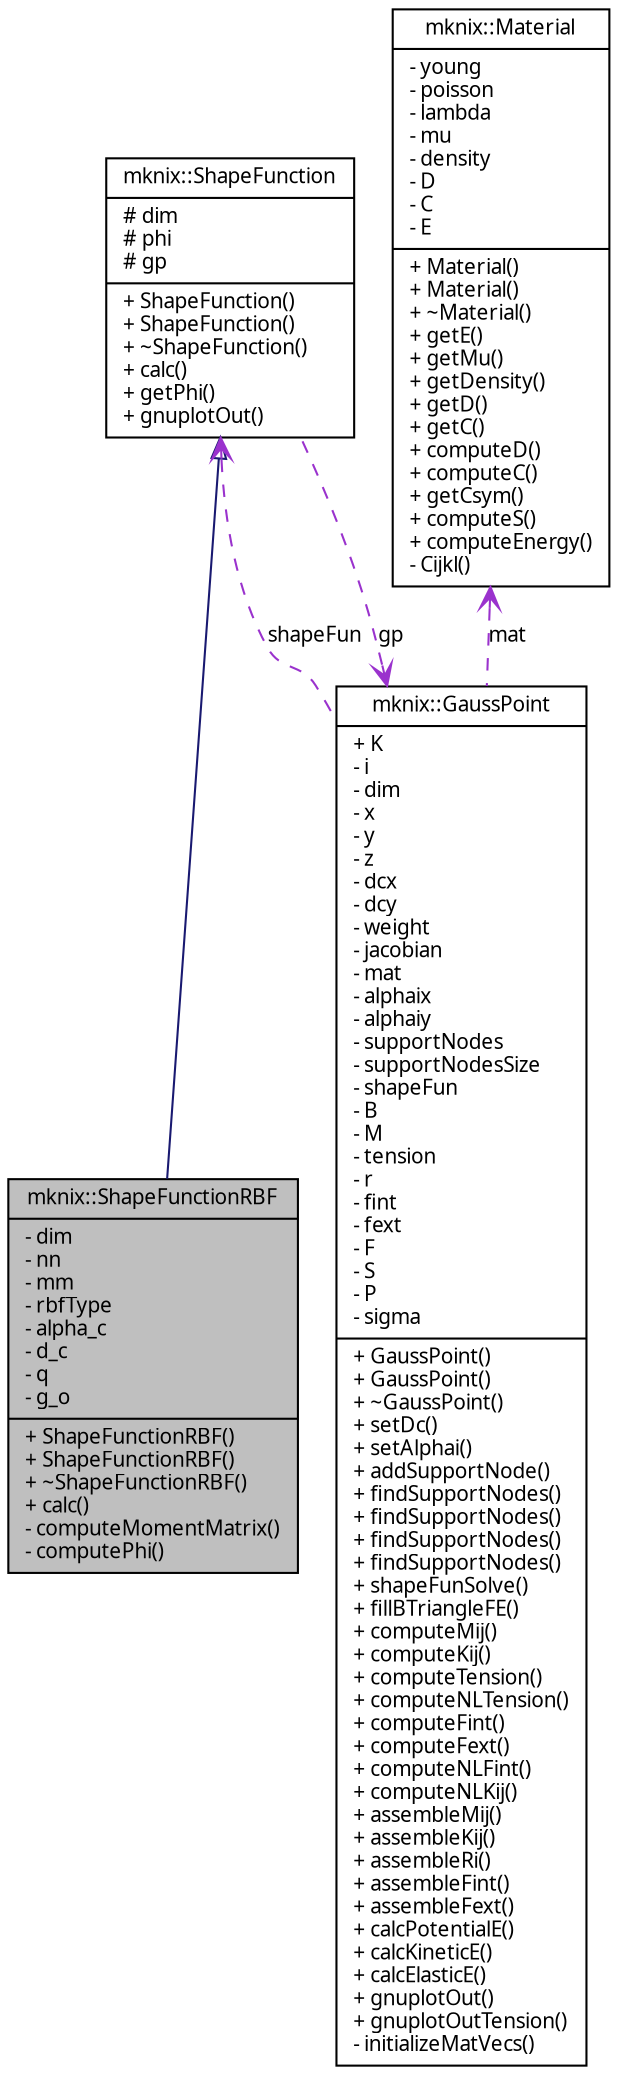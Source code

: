 digraph G
{
  edge [fontname="FreeSans.ttf",fontsize=10,labelfontname="FreeSans.ttf",labelfontsize=10];
  node [fontname="FreeSans.ttf",fontsize=10,shape=record];
  Node1 [label="{mknix::ShapeFunctionRBF\n|- dim\l- nn\l- mm\l- rbfType\l- alpha_c\l- d_c\l- q\l- g_o\l|+ ShapeFunctionRBF()\l+ ShapeFunctionRBF()\l+ ~ShapeFunctionRBF()\l+ calc()\l- computeMomentMatrix()\l- computePhi()\l}",height=0.2,width=0.4,color="black", fillcolor="grey75", style="filled" fontcolor="black"];
  Node2 -> Node1 [dir=back,color="midnightblue",fontsize=10,style="solid",arrowtail="empty"];
  Node2 [label="{mknix::ShapeFunction\n|# dim\l# phi\l# gp\l|+ ShapeFunction()\l+ ShapeFunction()\l+ ~ShapeFunction()\l+ calc()\l+ getPhi()\l+ gnuplotOut()\l}",height=0.2,width=0.4,color="black", fillcolor="white", style="filled",URL="$classmknix_1_1ShapeFunction.html"];
  Node3 -> Node2 [dir=back,color="darkorchid3",fontsize=10,style="dashed",label="gp",arrowtail="open"];
  Node3 [label="{mknix::GaussPoint\n|+ K\l- i\l- dim\l- x\l- y\l- z\l- dcx\l- dcy\l- weight\l- jacobian\l- mat\l- alphaix\l- alphaiy\l- supportNodes\l- supportNodesSize\l- shapeFun\l- B\l- M\l- tension\l- r\l- fint\l- fext\l- F\l- S\l- P\l- sigma\l|+ GaussPoint()\l+ GaussPoint()\l+ ~GaussPoint()\l+ setDc()\l+ setAlphai()\l+ addSupportNode()\l+ findSupportNodes()\l+ findSupportNodes()\l+ findSupportNodes()\l+ findSupportNodes()\l+ shapeFunSolve()\l+ fillBTriangleFE()\l+ computeMij()\l+ computeKij()\l+ computeTension()\l+ computeNLTension()\l+ computeFint()\l+ computeFext()\l+ computeNLFint()\l+ computeNLKij()\l+ assembleMij()\l+ assembleKij()\l+ assembleRi()\l+ assembleFint()\l+ assembleFext()\l+ calcPotentialE()\l+ calcKineticE()\l+ calcElasticE()\l+ gnuplotOut()\l+ gnuplotOutTension()\l- initializeMatVecs()\l}",height=0.2,width=0.4,color="black", fillcolor="white", style="filled",URL="$classmknix_1_1GaussPoint.html"];
  Node4 -> Node3 [dir=back,color="darkorchid3",fontsize=10,style="dashed",label="mat",arrowtail="open"];
  Node4 [label="{mknix::Material\n|- young\l- poisson\l- lambda\l- mu\l- density\l- D\l- C\l- E\l|+ Material()\l+ Material()\l+ ~Material()\l+ getE()\l+ getMu()\l+ getDensity()\l+ getD()\l+ getC()\l+ computeD()\l+ computeC()\l+ getCsym()\l+ computeS()\l+ computeEnergy()\l- Cijkl()\l}",height=0.2,width=0.4,color="black", fillcolor="white", style="filled",URL="$classmknix_1_1Material.html"];
  Node2 -> Node3 [dir=back,color="darkorchid3",fontsize=10,style="dashed",label="shapeFun",arrowtail="open"];
}
